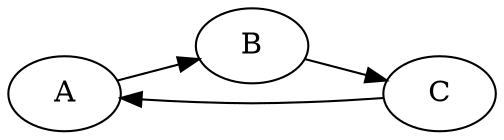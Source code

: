 digraph {

    rankdir="LR"

    A [label="A"];
    B [label="B"];
    C [label="C"];

    A -> B;
    B -> C;
    C -> A;

}

